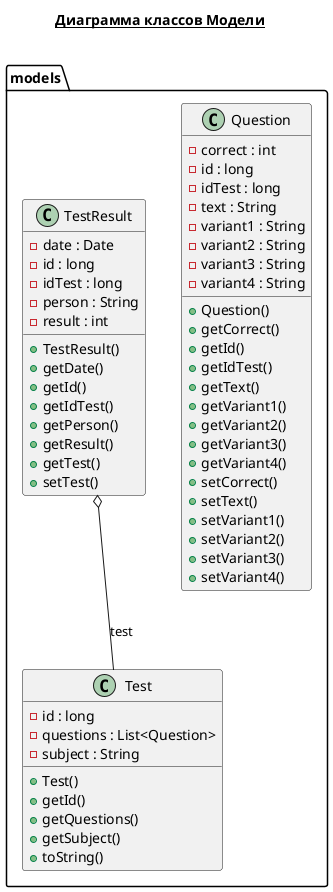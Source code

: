 @startuml

title __Диаграмма классов Модели__\n

  namespace models {
      class models.Question {
              - correct : int
              - id : long
              - idTest : long
              - text : String
              - variant1 : String
              - variant2 : String
              - variant3 : String
              - variant4 : String
              + Question()
              + getCorrect()
              + getId()
              + getIdTest()
              + getText()
              + getVariant1()
              + getVariant2()
              + getVariant3()
              + getVariant4()
              + setCorrect()
              + setText()
              + setVariant1()
              + setVariant2()
              + setVariant3()
              + setVariant4()
      }
      class models.Test {
              - id : long
              - questions : List<Question>
              - subject : String
              + Test()
              + getId()
              + getQuestions()
              + getSubject()
              + toString()
      }
      class models.TestResult {
              - date : Date
              - id : long
              - idTest : long
              - person : String
              - result : int
              + TestResult()
              + getDate()
              + getId()
              + getIdTest()
              + getPerson()
              + getResult()
              + getTest()
              + setTest()
      }
    }
  

  models.TestResult o-- models.Test : test
@enduml
